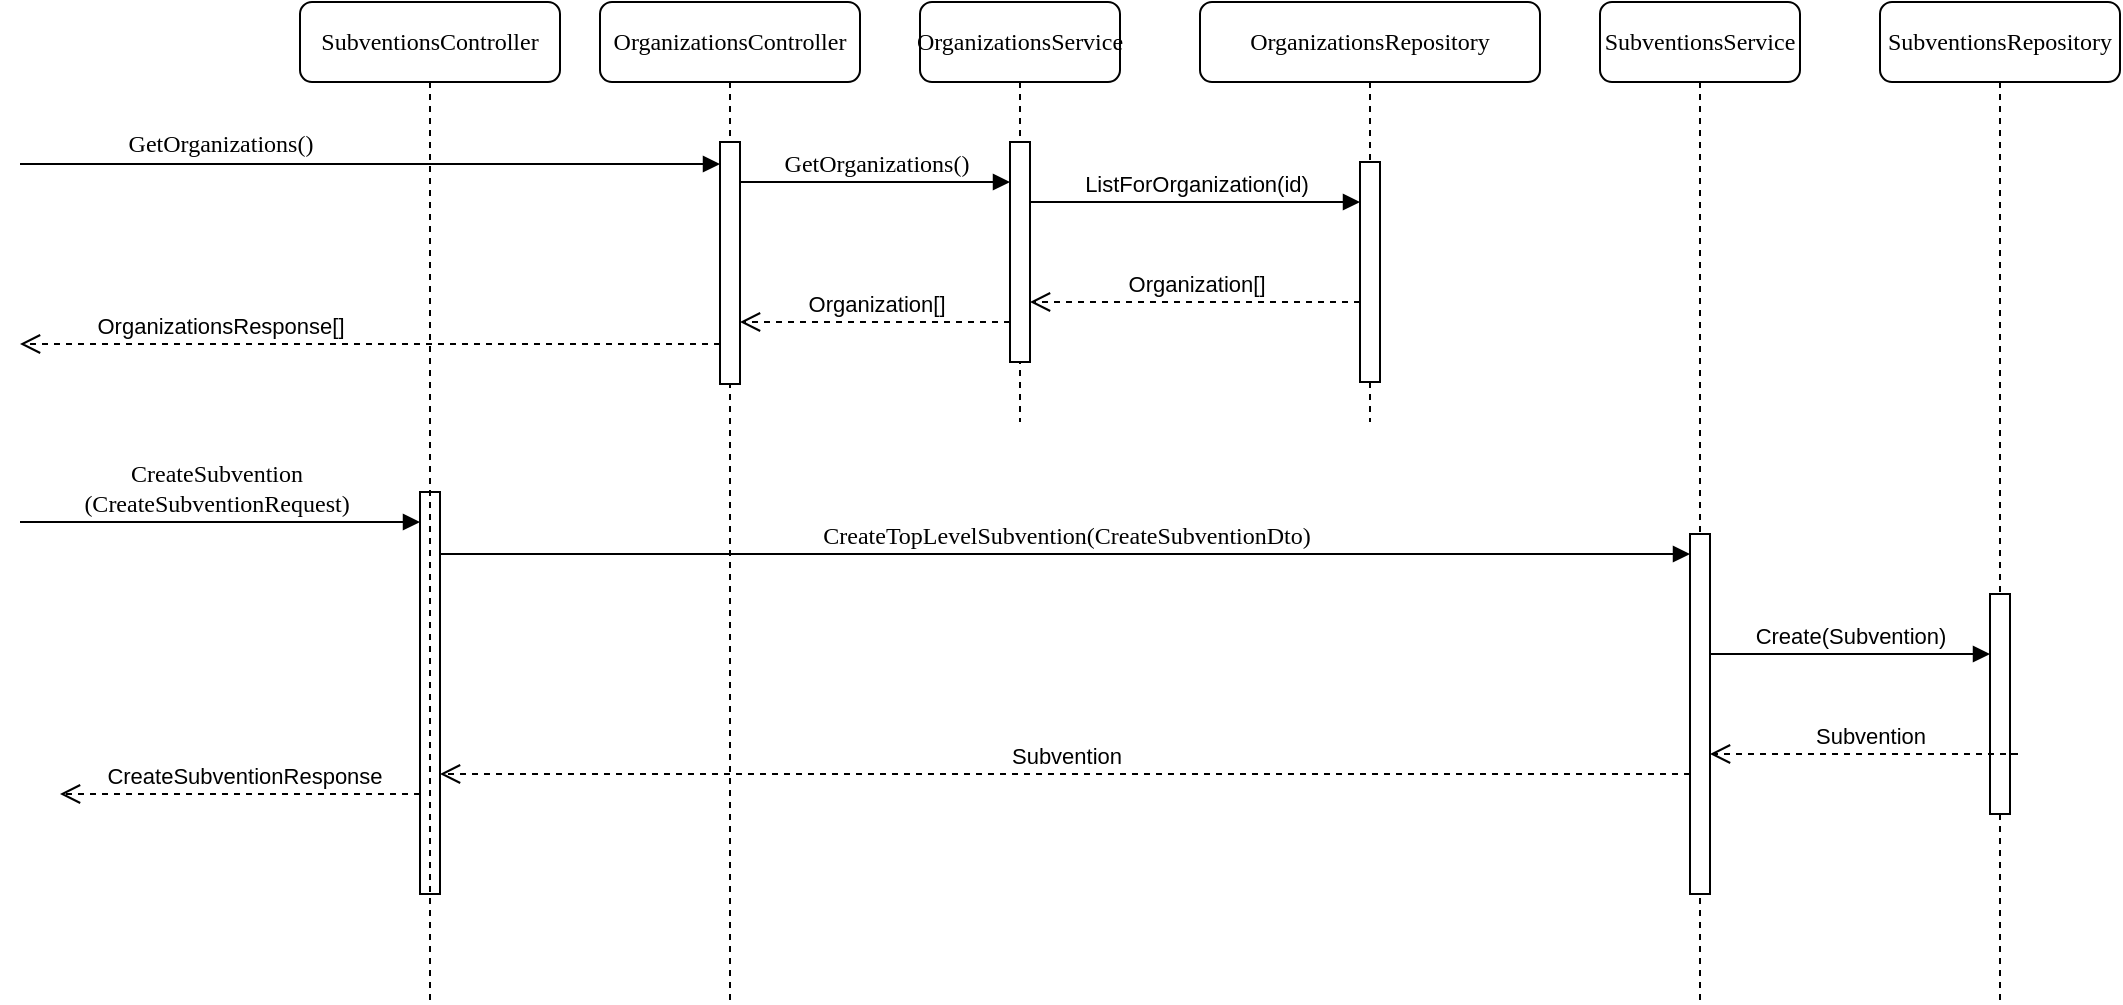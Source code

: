 <mxfile version="20.6.2" type="device"><diagram name="Page-1" id="13e1069c-82ec-6db2-03f1-153e76fe0fe0"><mxGraphModel dx="1018" dy="684" grid="1" gridSize="10" guides="1" tooltips="1" connect="1" arrows="1" fold="1" page="1" pageScale="1" pageWidth="1100" pageHeight="850" background="none" math="0" shadow="0"><root><mxCell id="0"/><mxCell id="1" parent="0"/><mxCell id="7baba1c4bc27f4b0-2" value="OrganizationsController" style="shape=umlLifeline;perimeter=lifelinePerimeter;whiteSpace=wrap;html=1;container=1;collapsible=0;recursiveResize=0;outlineConnect=0;rounded=1;shadow=0;comic=0;labelBackgroundColor=none;strokeWidth=1;fontFamily=Verdana;fontSize=12;align=center;" parent="1" vertex="1"><mxGeometry x="320" y="80" width="130" height="500" as="geometry"/></mxCell><mxCell id="7baba1c4bc27f4b0-10" value="" style="html=1;points=[];perimeter=orthogonalPerimeter;rounded=0;shadow=0;comic=0;labelBackgroundColor=none;strokeWidth=1;fontFamily=Verdana;fontSize=12;align=center;" parent="7baba1c4bc27f4b0-2" vertex="1"><mxGeometry x="-90" y="245" width="10" height="201" as="geometry"/></mxCell><mxCell id="eCKH5Y6Oa0MJLe77sxst-7" value="" style="html=1;points=[];perimeter=orthogonalPerimeter;rounded=0;shadow=0;comic=0;labelBackgroundColor=none;strokeWidth=1;fontFamily=Verdana;fontSize=12;align=center;" parent="7baba1c4bc27f4b0-2" vertex="1"><mxGeometry x="60" y="70" width="10" height="121" as="geometry"/></mxCell><mxCell id="eCKH5Y6Oa0MJLe77sxst-8" value="GetOrganizations()" style="html=1;verticalAlign=bottom;endArrow=block;labelBackgroundColor=none;fontFamily=Verdana;fontSize=12;edgeStyle=elbowEdgeStyle;elbow=vertical;" parent="7baba1c4bc27f4b0-2" target="eCKH5Y6Oa0MJLe77sxst-7" edge="1"><mxGeometry x="-0.429" y="1" relative="1" as="geometry"><mxPoint x="-290" y="81" as="sourcePoint"/><Array as="points"><mxPoint x="-80" y="81"/><mxPoint x="-140" y="241"/><mxPoint x="-20" y="401"/><mxPoint x="-20" y="231"/><mxPoint x="-20" y="241"/></Array><mxPoint as="offset"/></mxGeometry></mxCell><mxCell id="eCKH5Y6Oa0MJLe77sxst-9" value="OrganizationsResponse[]" style="html=1;verticalAlign=bottom;endArrow=open;dashed=1;endSize=8;rounded=0;" parent="7baba1c4bc27f4b0-2" edge="1"><mxGeometry x="0.429" relative="1" as="geometry"><mxPoint x="60" y="171" as="sourcePoint"/><mxPoint x="-290" y="171" as="targetPoint"/><Array as="points"><mxPoint x="-20" y="171"/><mxPoint x="-80" y="171"/></Array><mxPoint as="offset"/></mxGeometry></mxCell><mxCell id="7baba1c4bc27f4b0-3" value="SubventionsService" style="shape=umlLifeline;perimeter=lifelinePerimeter;whiteSpace=wrap;html=1;container=1;collapsible=0;recursiveResize=0;outlineConnect=0;rounded=1;shadow=0;comic=0;labelBackgroundColor=none;strokeWidth=1;fontFamily=Verdana;fontSize=12;align=center;" parent="1" vertex="1"><mxGeometry x="820" y="80" width="100" height="500" as="geometry"/></mxCell><mxCell id="7baba1c4bc27f4b0-13" value="" style="html=1;points=[];perimeter=orthogonalPerimeter;rounded=0;shadow=0;comic=0;labelBackgroundColor=none;strokeWidth=1;fontFamily=Verdana;fontSize=12;align=center;" parent="7baba1c4bc27f4b0-3" vertex="1"><mxGeometry x="45" y="266" width="10" height="180" as="geometry"/></mxCell><mxCell id="7baba1c4bc27f4b0-4" value="SubventionsRepository" style="shape=umlLifeline;perimeter=lifelinePerimeter;whiteSpace=wrap;html=1;container=1;collapsible=0;recursiveResize=0;outlineConnect=0;rounded=1;shadow=0;comic=0;labelBackgroundColor=none;strokeWidth=1;fontFamily=Verdana;fontSize=12;align=center;" parent="1" vertex="1"><mxGeometry x="960" y="80" width="120" height="500" as="geometry"/></mxCell><mxCell id="VgDvVHSjZgD3e9spxTGx-3" value="" style="html=1;points=[];perimeter=orthogonalPerimeter;" parent="7baba1c4bc27f4b0-4" vertex="1"><mxGeometry x="55" y="296" width="10" height="110" as="geometry"/></mxCell><mxCell id="7baba1c4bc27f4b0-11" value="&lt;div&gt;CreateSubvention&lt;/div&gt;&lt;div&gt;(CreateSubventionRequest)&lt;/div&gt;" style="html=1;verticalAlign=bottom;endArrow=block;labelBackgroundColor=none;fontFamily=Verdana;fontSize=12;edgeStyle=elbowEdgeStyle;elbow=vertical;" parent="1" target="7baba1c4bc27f4b0-10" edge="1"><mxGeometry x="-0.023" relative="1" as="geometry"><mxPoint x="30" y="340" as="sourcePoint"/><Array as="points"><mxPoint x="140" y="340"/><mxPoint x="240" y="336"/><mxPoint x="180" y="496"/><mxPoint x="300" y="656"/><mxPoint x="300" y="486"/><mxPoint x="300" y="496"/></Array><mxPoint as="offset"/></mxGeometry></mxCell><mxCell id="7baba1c4bc27f4b0-14" value="CreateTopLevelSubvention(CreateSubventionDto)" style="html=1;verticalAlign=bottom;endArrow=block;labelBackgroundColor=none;fontFamily=Verdana;fontSize=12;edgeStyle=elbowEdgeStyle;elbow=vertical;" parent="1" source="7baba1c4bc27f4b0-10" target="7baba1c4bc27f4b0-13" edge="1"><mxGeometry relative="1" as="geometry"><mxPoint x="370" y="346" as="sourcePoint"/><Array as="points"><mxPoint x="470" y="356"/></Array></mxGeometry></mxCell><mxCell id="VgDvVHSjZgD3e9spxTGx-4" value="Create(Subvention)" style="html=1;verticalAlign=bottom;endArrow=block;rounded=0;" parent="1" source="7baba1c4bc27f4b0-13" target="VgDvVHSjZgD3e9spxTGx-3" edge="1"><mxGeometry relative="1" as="geometry"><mxPoint x="720" y="356" as="sourcePoint"/><Array as="points"><mxPoint x="1010" y="406"/></Array></mxGeometry></mxCell><mxCell id="VgDvVHSjZgD3e9spxTGx-5" value="Subvention" style="html=1;verticalAlign=bottom;endArrow=open;dashed=1;endSize=8;rounded=0;" parent="1" source="VgDvVHSjZgD3e9spxTGx-3" target="7baba1c4bc27f4b0-13" edge="1"><mxGeometry relative="1" as="geometry"><mxPoint x="720" y="432" as="targetPoint"/><Array as="points"><mxPoint x="1030" y="456"/></Array></mxGeometry></mxCell><mxCell id="VgDvVHSjZgD3e9spxTGx-10" value="Subvention" style="html=1;verticalAlign=bottom;endArrow=open;dashed=1;endSize=8;rounded=0;" parent="1" source="7baba1c4bc27f4b0-13" target="7baba1c4bc27f4b0-10" edge="1"><mxGeometry relative="1" as="geometry"><mxPoint x="390" y="496" as="sourcePoint"/><mxPoint x="310" y="496" as="targetPoint"/><Array as="points"><mxPoint x="480" y="466"/></Array></mxGeometry></mxCell><mxCell id="VgDvVHSjZgD3e9spxTGx-11" value="CreateSubventionResponse" style="html=1;verticalAlign=bottom;endArrow=open;dashed=1;endSize=8;rounded=0;" parent="1" source="7baba1c4bc27f4b0-10" edge="1"><mxGeometry x="-0.025" relative="1" as="geometry"><mxPoint x="390" y="496" as="sourcePoint"/><mxPoint x="50" y="476" as="targetPoint"/><Array as="points"><mxPoint x="200" y="476"/></Array><mxPoint as="offset"/></mxGeometry></mxCell><mxCell id="eCKH5Y6Oa0MJLe77sxst-1" value="&lt;div&gt;OrganizationsRepository&lt;/div&gt;" style="shape=umlLifeline;perimeter=lifelinePerimeter;whiteSpace=wrap;html=1;container=1;collapsible=0;recursiveResize=0;outlineConnect=0;rounded=1;shadow=0;comic=0;labelBackgroundColor=none;strokeWidth=1;fontFamily=Verdana;fontSize=12;align=center;" parent="1" vertex="1"><mxGeometry x="620" y="80" width="170" height="210" as="geometry"/></mxCell><mxCell id="eCKH5Y6Oa0MJLe77sxst-2" value="" style="html=1;points=[];perimeter=orthogonalPerimeter;" parent="eCKH5Y6Oa0MJLe77sxst-1" vertex="1"><mxGeometry x="80" y="80" width="10" height="110" as="geometry"/></mxCell><mxCell id="eCKH5Y6Oa0MJLe77sxst-3" value="OrganizationsService" style="shape=umlLifeline;perimeter=lifelinePerimeter;whiteSpace=wrap;html=1;container=1;collapsible=0;recursiveResize=0;outlineConnect=0;rounded=1;shadow=0;comic=0;labelBackgroundColor=none;strokeWidth=1;fontFamily=Verdana;fontSize=12;align=center;" parent="1" vertex="1"><mxGeometry x="480" y="80" width="100" height="210" as="geometry"/></mxCell><mxCell id="eCKH5Y6Oa0MJLe77sxst-4" value="" style="html=1;points=[];perimeter=orthogonalPerimeter;rounded=0;shadow=0;comic=0;labelBackgroundColor=none;strokeWidth=1;fontFamily=Verdana;fontSize=12;align=center;" parent="eCKH5Y6Oa0MJLe77sxst-3" vertex="1"><mxGeometry x="45" y="70" width="10" height="110" as="geometry"/></mxCell><mxCell id="eCKH5Y6Oa0MJLe77sxst-5" value="ListForOrganization(id)" style="html=1;verticalAlign=bottom;endArrow=block;rounded=0;" parent="eCKH5Y6Oa0MJLe77sxst-3" target="eCKH5Y6Oa0MJLe77sxst-2" edge="1"><mxGeometry relative="1" as="geometry"><mxPoint x="55" y="100" as="sourcePoint"/><Array as="points"/><mxPoint x="225" y="100" as="targetPoint"/></mxGeometry></mxCell><mxCell id="eCKH5Y6Oa0MJLe77sxst-6" value="Organization[]" style="html=1;verticalAlign=bottom;endArrow=open;dashed=1;endSize=8;rounded=0;" parent="eCKH5Y6Oa0MJLe77sxst-3" source="eCKH5Y6Oa0MJLe77sxst-2" edge="1"><mxGeometry relative="1" as="geometry"><mxPoint x="55" y="150" as="targetPoint"/><Array as="points"><mxPoint x="210" y="150"/></Array><mxPoint x="225" y="150" as="sourcePoint"/></mxGeometry></mxCell><mxCell id="eCKH5Y6Oa0MJLe77sxst-10" value="GetOrganizations()" style="html=1;verticalAlign=bottom;endArrow=block;labelBackgroundColor=none;fontFamily=Verdana;fontSize=12;edgeStyle=elbowEdgeStyle;elbow=vertical;" parent="1" source="eCKH5Y6Oa0MJLe77sxst-7" target="eCKH5Y6Oa0MJLe77sxst-4" edge="1"><mxGeometry relative="1" as="geometry"><mxPoint x="400" y="366" as="sourcePoint"/><Array as="points"><mxPoint x="470" y="170"/></Array><mxPoint x="875" y="366" as="targetPoint"/></mxGeometry></mxCell><mxCell id="eCKH5Y6Oa0MJLe77sxst-11" value="Organization[]" style="html=1;verticalAlign=bottom;endArrow=open;dashed=1;endSize=8;rounded=0;" parent="1" source="eCKH5Y6Oa0MJLe77sxst-4" target="eCKH5Y6Oa0MJLe77sxst-7" edge="1"><mxGeometry relative="1" as="geometry"><mxPoint x="545" y="240" as="targetPoint"/><Array as="points"><mxPoint x="480" y="240"/></Array><mxPoint x="710" y="240" as="sourcePoint"/></mxGeometry></mxCell><mxCell id="g7Ag1tZ1-9ahBf0IiCc4-1" value="SubventionsController" style="shape=umlLifeline;perimeter=lifelinePerimeter;whiteSpace=wrap;html=1;container=1;collapsible=0;recursiveResize=0;outlineConnect=0;rounded=1;shadow=0;comic=0;labelBackgroundColor=none;strokeWidth=1;fontFamily=Verdana;fontSize=12;align=center;" vertex="1" parent="1"><mxGeometry x="170" y="80" width="130" height="500" as="geometry"/></mxCell></root></mxGraphModel></diagram></mxfile>